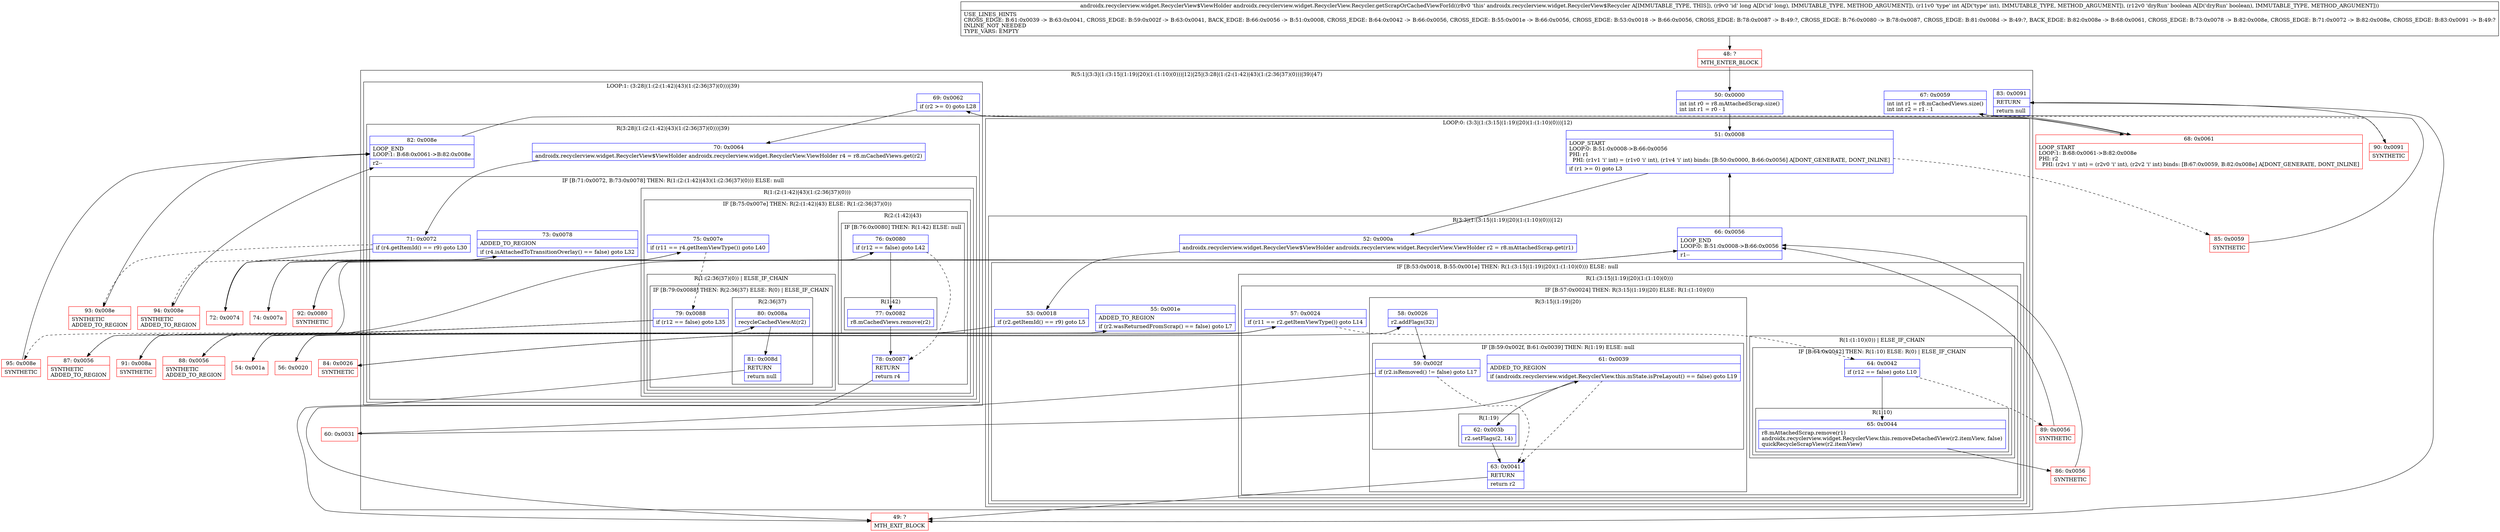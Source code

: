 digraph "CFG forandroidx.recyclerview.widget.RecyclerView.Recycler.getScrapOrCachedViewForId(JIZ)Landroidx\/recyclerview\/widget\/RecyclerView$ViewHolder;" {
subgraph cluster_Region_1002048804 {
label = "R(5:1|(3:3|(1:(3:15|(1:19)|20)(1:(1:10)(0)))|12)|25|(3:28|(1:(2:(1:42)|43)(1:(2:36|37)(0)))|39)|47)";
node [shape=record,color=blue];
Node_50 [shape=record,label="{50\:\ 0x0000|int int r0 = r8.mAttachedScrap.size()\lint int r1 = r0 \- 1\l}"];
subgraph cluster_LoopRegion_2091773496 {
label = "LOOP:0: (3:3|(1:(3:15|(1:19)|20)(1:(1:10)(0)))|12)";
node [shape=record,color=blue];
Node_51 [shape=record,label="{51\:\ 0x0008|LOOP_START\lLOOP:0: B:51:0x0008\-\>B:66:0x0056\lPHI: r1 \l  PHI: (r1v1 'i' int) = (r1v0 'i' int), (r1v4 'i' int) binds: [B:50:0x0000, B:66:0x0056] A[DONT_GENERATE, DONT_INLINE]\l|if (r1 \>= 0) goto L3\l}"];
subgraph cluster_Region_640721598 {
label = "R(3:3|(1:(3:15|(1:19)|20)(1:(1:10)(0)))|12)";
node [shape=record,color=blue];
Node_52 [shape=record,label="{52\:\ 0x000a|androidx.recyclerview.widget.RecyclerView$ViewHolder androidx.recyclerview.widget.RecyclerView.ViewHolder r2 = r8.mAttachedScrap.get(r1)\l}"];
subgraph cluster_IfRegion_1459173964 {
label = "IF [B:53:0x0018, B:55:0x001e] THEN: R(1:(3:15|(1:19)|20)(1:(1:10)(0))) ELSE: null";
node [shape=record,color=blue];
Node_53 [shape=record,label="{53\:\ 0x0018|if (r2.getItemId() == r9) goto L5\l}"];
Node_55 [shape=record,label="{55\:\ 0x001e|ADDED_TO_REGION\l|if (r2.wasReturnedFromScrap() == false) goto L7\l}"];
subgraph cluster_Region_1977244292 {
label = "R(1:(3:15|(1:19)|20)(1:(1:10)(0)))";
node [shape=record,color=blue];
subgraph cluster_IfRegion_1467839245 {
label = "IF [B:57:0x0024] THEN: R(3:15|(1:19)|20) ELSE: R(1:(1:10)(0))";
node [shape=record,color=blue];
Node_57 [shape=record,label="{57\:\ 0x0024|if (r11 == r2.getItemViewType()) goto L14\l}"];
subgraph cluster_Region_1996937901 {
label = "R(3:15|(1:19)|20)";
node [shape=record,color=blue];
Node_58 [shape=record,label="{58\:\ 0x0026|r2.addFlags(32)\l}"];
subgraph cluster_IfRegion_1049494767 {
label = "IF [B:59:0x002f, B:61:0x0039] THEN: R(1:19) ELSE: null";
node [shape=record,color=blue];
Node_59 [shape=record,label="{59\:\ 0x002f|if (r2.isRemoved() != false) goto L17\l}"];
Node_61 [shape=record,label="{61\:\ 0x0039|ADDED_TO_REGION\l|if (androidx.recyclerview.widget.RecyclerView.this.mState.isPreLayout() == false) goto L19\l}"];
subgraph cluster_Region_557478440 {
label = "R(1:19)";
node [shape=record,color=blue];
Node_62 [shape=record,label="{62\:\ 0x003b|r2.setFlags(2, 14)\l}"];
}
}
Node_63 [shape=record,label="{63\:\ 0x0041|RETURN\l|return r2\l}"];
}
subgraph cluster_Region_1021528696 {
label = "R(1:(1:10)(0)) | ELSE_IF_CHAIN\l";
node [shape=record,color=blue];
subgraph cluster_IfRegion_290943551 {
label = "IF [B:64:0x0042] THEN: R(1:10) ELSE: R(0) | ELSE_IF_CHAIN\l";
node [shape=record,color=blue];
Node_64 [shape=record,label="{64\:\ 0x0042|if (r12 == false) goto L10\l}"];
subgraph cluster_Region_1783374530 {
label = "R(1:10)";
node [shape=record,color=blue];
Node_65 [shape=record,label="{65\:\ 0x0044|r8.mAttachedScrap.remove(r1)\landroidx.recyclerview.widget.RecyclerView.this.removeDetachedView(r2.itemView, false)\lquickRecycleScrapView(r2.itemView)\l}"];
}
subgraph cluster_Region_919605671 {
label = "R(0)";
node [shape=record,color=blue];
}
}
}
}
}
}
Node_66 [shape=record,label="{66\:\ 0x0056|LOOP_END\lLOOP:0: B:51:0x0008\-\>B:66:0x0056\l|r1\-\-\l}"];
}
}
Node_67 [shape=record,label="{67\:\ 0x0059|int int r1 = r8.mCachedViews.size()\lint int r2 = r1 \- 1\l}"];
subgraph cluster_LoopRegion_32821634 {
label = "LOOP:1: (3:28|(1:(2:(1:42)|43)(1:(2:36|37)(0)))|39)";
node [shape=record,color=blue];
Node_69 [shape=record,label="{69\:\ 0x0062|if (r2 \>= 0) goto L28\l}"];
subgraph cluster_Region_305865642 {
label = "R(3:28|(1:(2:(1:42)|43)(1:(2:36|37)(0)))|39)";
node [shape=record,color=blue];
Node_70 [shape=record,label="{70\:\ 0x0064|androidx.recyclerview.widget.RecyclerView$ViewHolder androidx.recyclerview.widget.RecyclerView.ViewHolder r4 = r8.mCachedViews.get(r2)\l}"];
subgraph cluster_IfRegion_489916120 {
label = "IF [B:71:0x0072, B:73:0x0078] THEN: R(1:(2:(1:42)|43)(1:(2:36|37)(0))) ELSE: null";
node [shape=record,color=blue];
Node_71 [shape=record,label="{71\:\ 0x0072|if (r4.getItemId() == r9) goto L30\l}"];
Node_73 [shape=record,label="{73\:\ 0x0078|ADDED_TO_REGION\l|if (r4.isAttachedToTransitionOverlay() == false) goto L32\l}"];
subgraph cluster_Region_293172099 {
label = "R(1:(2:(1:42)|43)(1:(2:36|37)(0)))";
node [shape=record,color=blue];
subgraph cluster_IfRegion_1457442983 {
label = "IF [B:75:0x007e] THEN: R(2:(1:42)|43) ELSE: R(1:(2:36|37)(0))";
node [shape=record,color=blue];
Node_75 [shape=record,label="{75\:\ 0x007e|if (r11 == r4.getItemViewType()) goto L40\l}"];
subgraph cluster_Region_227055907 {
label = "R(2:(1:42)|43)";
node [shape=record,color=blue];
subgraph cluster_IfRegion_938429278 {
label = "IF [B:76:0x0080] THEN: R(1:42) ELSE: null";
node [shape=record,color=blue];
Node_76 [shape=record,label="{76\:\ 0x0080|if (r12 == false) goto L42\l}"];
subgraph cluster_Region_834491905 {
label = "R(1:42)";
node [shape=record,color=blue];
Node_77 [shape=record,label="{77\:\ 0x0082|r8.mCachedViews.remove(r2)\l}"];
}
}
Node_78 [shape=record,label="{78\:\ 0x0087|RETURN\l|return r4\l}"];
}
subgraph cluster_Region_495124758 {
label = "R(1:(2:36|37)(0)) | ELSE_IF_CHAIN\l";
node [shape=record,color=blue];
subgraph cluster_IfRegion_736650792 {
label = "IF [B:79:0x0088] THEN: R(2:36|37) ELSE: R(0) | ELSE_IF_CHAIN\l";
node [shape=record,color=blue];
Node_79 [shape=record,label="{79\:\ 0x0088|if (r12 == false) goto L35\l}"];
subgraph cluster_Region_988555462 {
label = "R(2:36|37)";
node [shape=record,color=blue];
Node_80 [shape=record,label="{80\:\ 0x008a|recycleCachedViewAt(r2)\l}"];
Node_81 [shape=record,label="{81\:\ 0x008d|RETURN\l|return null\l}"];
}
subgraph cluster_Region_1909980605 {
label = "R(0)";
node [shape=record,color=blue];
}
}
}
}
}
}
Node_82 [shape=record,label="{82\:\ 0x008e|LOOP_END\lLOOP:1: B:68:0x0061\-\>B:82:0x008e\l|r2\-\-\l}"];
}
}
Node_83 [shape=record,label="{83\:\ 0x0091|RETURN\l|return null\l}"];
}
Node_48 [shape=record,color=red,label="{48\:\ ?|MTH_ENTER_BLOCK\l}"];
Node_54 [shape=record,color=red,label="{54\:\ 0x001a}"];
Node_56 [shape=record,color=red,label="{56\:\ 0x0020}"];
Node_86 [shape=record,color=red,label="{86\:\ 0x0056|SYNTHETIC\l}"];
Node_89 [shape=record,color=red,label="{89\:\ 0x0056|SYNTHETIC\l}"];
Node_84 [shape=record,color=red,label="{84\:\ 0x0026|SYNTHETIC\l}"];
Node_60 [shape=record,color=red,label="{60\:\ 0x0031}"];
Node_49 [shape=record,color=red,label="{49\:\ ?|MTH_EXIT_BLOCK\l}"];
Node_88 [shape=record,color=red,label="{88\:\ 0x0056|SYNTHETIC\lADDED_TO_REGION\l}"];
Node_87 [shape=record,color=red,label="{87\:\ 0x0056|SYNTHETIC\lADDED_TO_REGION\l}"];
Node_85 [shape=record,color=red,label="{85\:\ 0x0059|SYNTHETIC\l}"];
Node_68 [shape=record,color=red,label="{68\:\ 0x0061|LOOP_START\lLOOP:1: B:68:0x0061\-\>B:82:0x008e\lPHI: r2 \l  PHI: (r2v1 'i' int) = (r2v0 'i' int), (r2v2 'i' int) binds: [B:67:0x0059, B:82:0x008e] A[DONT_GENERATE, DONT_INLINE]\l}"];
Node_72 [shape=record,color=red,label="{72\:\ 0x0074}"];
Node_74 [shape=record,color=red,label="{74\:\ 0x007a}"];
Node_91 [shape=record,color=red,label="{91\:\ 0x008a|SYNTHETIC\l}"];
Node_95 [shape=record,color=red,label="{95\:\ 0x008e|SYNTHETIC\l}"];
Node_92 [shape=record,color=red,label="{92\:\ 0x0080|SYNTHETIC\l}"];
Node_94 [shape=record,color=red,label="{94\:\ 0x008e|SYNTHETIC\lADDED_TO_REGION\l}"];
Node_93 [shape=record,color=red,label="{93\:\ 0x008e|SYNTHETIC\lADDED_TO_REGION\l}"];
Node_90 [shape=record,color=red,label="{90\:\ 0x0091|SYNTHETIC\l}"];
MethodNode[shape=record,label="{androidx.recyclerview.widget.RecyclerView$ViewHolder androidx.recyclerview.widget.RecyclerView.Recycler.getScrapOrCachedViewForId((r8v0 'this' androidx.recyclerview.widget.RecyclerView$Recycler A[IMMUTABLE_TYPE, THIS]), (r9v0 'id' long A[D('id' long), IMMUTABLE_TYPE, METHOD_ARGUMENT]), (r11v0 'type' int A[D('type' int), IMMUTABLE_TYPE, METHOD_ARGUMENT]), (r12v0 'dryRun' boolean A[D('dryRun' boolean), IMMUTABLE_TYPE, METHOD_ARGUMENT]))  | USE_LINES_HINTS\lCROSS_EDGE: B:61:0x0039 \-\> B:63:0x0041, CROSS_EDGE: B:59:0x002f \-\> B:63:0x0041, BACK_EDGE: B:66:0x0056 \-\> B:51:0x0008, CROSS_EDGE: B:64:0x0042 \-\> B:66:0x0056, CROSS_EDGE: B:55:0x001e \-\> B:66:0x0056, CROSS_EDGE: B:53:0x0018 \-\> B:66:0x0056, CROSS_EDGE: B:78:0x0087 \-\> B:49:?, CROSS_EDGE: B:76:0x0080 \-\> B:78:0x0087, CROSS_EDGE: B:81:0x008d \-\> B:49:?, BACK_EDGE: B:82:0x008e \-\> B:68:0x0061, CROSS_EDGE: B:73:0x0078 \-\> B:82:0x008e, CROSS_EDGE: B:71:0x0072 \-\> B:82:0x008e, CROSS_EDGE: B:83:0x0091 \-\> B:49:?\lINLINE_NOT_NEEDED\lTYPE_VARS: EMPTY\l}"];
MethodNode -> Node_48;Node_50 -> Node_51;
Node_51 -> Node_52;
Node_51 -> Node_85[style=dashed];
Node_52 -> Node_53;
Node_53 -> Node_54;
Node_53 -> Node_87[style=dashed];
Node_55 -> Node_56;
Node_55 -> Node_88[style=dashed];
Node_57 -> Node_64[style=dashed];
Node_57 -> Node_84;
Node_58 -> Node_59;
Node_59 -> Node_60;
Node_59 -> Node_63[style=dashed];
Node_61 -> Node_62;
Node_61 -> Node_63[style=dashed];
Node_62 -> Node_63;
Node_63 -> Node_49;
Node_64 -> Node_65;
Node_64 -> Node_89[style=dashed];
Node_65 -> Node_86;
Node_66 -> Node_51;
Node_67 -> Node_68;
Node_69 -> Node_70;
Node_69 -> Node_90[style=dashed];
Node_70 -> Node_71;
Node_71 -> Node_72;
Node_71 -> Node_93[style=dashed];
Node_73 -> Node_74;
Node_73 -> Node_94[style=dashed];
Node_75 -> Node_79[style=dashed];
Node_75 -> Node_92;
Node_76 -> Node_77;
Node_76 -> Node_78[style=dashed];
Node_77 -> Node_78;
Node_78 -> Node_49;
Node_79 -> Node_91;
Node_79 -> Node_95[style=dashed];
Node_80 -> Node_81;
Node_81 -> Node_49;
Node_82 -> Node_68;
Node_83 -> Node_49;
Node_48 -> Node_50;
Node_54 -> Node_55;
Node_56 -> Node_57;
Node_86 -> Node_66;
Node_89 -> Node_66;
Node_84 -> Node_58;
Node_60 -> Node_61;
Node_88 -> Node_66;
Node_87 -> Node_66;
Node_85 -> Node_67;
Node_68 -> Node_69;
Node_72 -> Node_73;
Node_74 -> Node_75;
Node_91 -> Node_80;
Node_95 -> Node_82;
Node_92 -> Node_76;
Node_94 -> Node_82;
Node_93 -> Node_82;
Node_90 -> Node_83;
}

